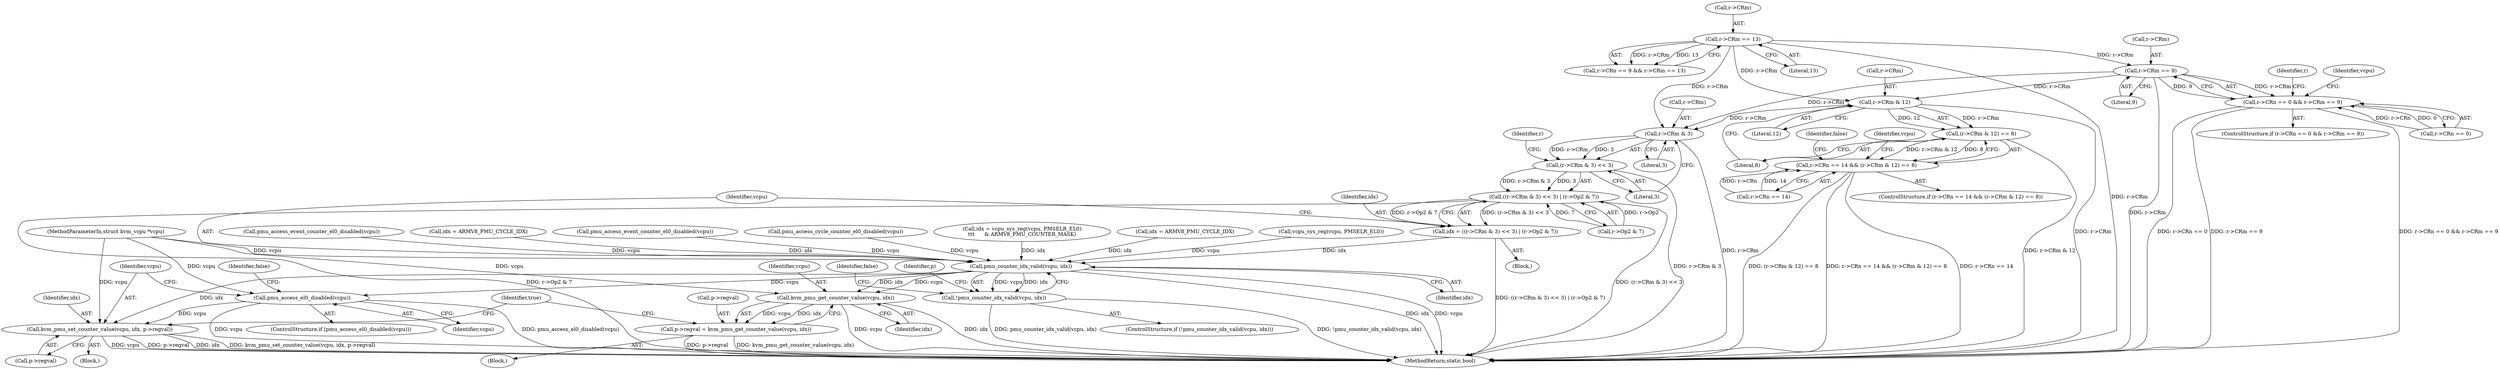 digraph "0_linux_9e3f7a29694049edd728e2400ab57ad7553e5aa9@pointer" {
"1000179" [label="(Call,r->CRm == 9)"];
"1000126" [label="(Call,r->CRm == 13)"];
"1000173" [label="(Call,r->CRn == 0 && r->CRm == 9)"];
"1000202" [label="(Call,r->CRm & 12)"];
"1000201" [label="(Call,(r->CRm & 12) == 8)"];
"1000195" [label="(Call,r->CRn == 14 && (r->CRm & 12) == 8)"];
"1000218" [label="(Call,r->CRm & 3)"];
"1000217" [label="(Call,(r->CRm & 3) << 3)"];
"1000216" [label="(Call,((r->CRm & 3) << 3) | (r->Op2 & 7))"];
"1000214" [label="(Call,idx = ((r->CRm & 3) << 3) | (r->Op2 & 7))"];
"1000235" [label="(Call,pmu_counter_idx_valid(vcpu, idx))"];
"1000234" [label="(Call,!pmu_counter_idx_valid(vcpu, idx))"];
"1000246" [label="(Call,pmu_access_el0_disabled(vcpu))"];
"1000250" [label="(Call,kvm_pmu_set_counter_value(vcpu, idx, p->regval))"];
"1000262" [label="(Call,kvm_pmu_get_counter_value(vcpu, idx))"];
"1000258" [label="(Call,p->regval = kvm_pmu_get_counter_value(vcpu, idx))"];
"1000208" [label="(Block,)"];
"1000215" [label="(Identifier,idx)"];
"1000262" [label="(Call,kvm_pmu_get_counter_value(vcpu, idx))"];
"1000183" [label="(Literal,9)"];
"1000222" [label="(Literal,3)"];
"1000263" [label="(Identifier,vcpu)"];
"1000235" [label="(Call,pmu_counter_idx_valid(vcpu, idx))"];
"1000257" [label="(Block,)"];
"1000267" [label="(MethodReturn,static bool)"];
"1000236" [label="(Identifier,vcpu)"];
"1000245" [label="(ControlStructure,if (pmu_access_el0_disabled(vcpu)))"];
"1000249" [label="(Identifier,false)"];
"1000237" [label="(Identifier,idx)"];
"1000244" [label="(Block,)"];
"1000226" [label="(Identifier,r)"];
"1000190" [label="(Call,idx = ARMV8_PMU_CYCLE_IDX)"];
"1000247" [label="(Identifier,vcpu)"];
"1000216" [label="(Call,((r->CRm & 3) << 3) | (r->Op2 & 7))"];
"1000127" [label="(Call,r->CRm)"];
"1000187" [label="(Identifier,vcpu)"];
"1000207" [label="(Literal,8)"];
"1000120" [label="(Call,r->CRn == 9 && r->CRm == 13)"];
"1000210" [label="(Call,pmu_access_event_counter_el0_disabled(vcpu))"];
"1000173" [label="(Call,r->CRn == 0 && r->CRm == 9)"];
"1000234" [label="(Call,!pmu_counter_idx_valid(vcpu, idx))"];
"1000252" [label="(Identifier,idx)"];
"1000217" [label="(Call,(r->CRm & 3) << 3)"];
"1000160" [label="(Call,pmu_access_cycle_counter_el0_disabled(vcpu))"];
"1000172" [label="(ControlStructure,if (r->CRn == 0 && r->CRm == 9))"];
"1000218" [label="(Call,r->CRm & 3)"];
"1000144" [label="(Call,idx = vcpu_sys_reg(vcpu, PMSELR_EL0)\n\t\t\t      & ARMV8_PMU_COUNTER_MASK)"];
"1000179" [label="(Call,r->CRm == 9)"];
"1000224" [label="(Call,r->Op2 & 7)"];
"1000203" [label="(Call,r->CRm)"];
"1000246" [label="(Call,pmu_access_el0_disabled(vcpu))"];
"1000126" [label="(Call,r->CRm == 13)"];
"1000201" [label="(Call,(r->CRm & 12) == 8)"];
"1000232" [label="(Identifier,false)"];
"1000250" [label="(Call,kvm_pmu_set_counter_value(vcpu, idx, p->regval))"];
"1000239" [label="(Identifier,false)"];
"1000242" [label="(Identifier,p)"];
"1000264" [label="(Identifier,idx)"];
"1000195" [label="(Call,r->CRn == 14 && (r->CRm & 12) == 8)"];
"1000223" [label="(Literal,3)"];
"1000214" [label="(Call,idx = ((r->CRm & 3) << 3) | (r->Op2 & 7))"];
"1000164" [label="(Call,idx = ARMV8_PMU_CYCLE_IDX)"];
"1000130" [label="(Literal,13)"];
"1000206" [label="(Literal,12)"];
"1000194" [label="(ControlStructure,if (r->CRn == 14 && (r->CRm & 12) == 8))"];
"1000219" [label="(Call,r->CRm)"];
"1000180" [label="(Call,r->CRm)"];
"1000266" [label="(Identifier,true)"];
"1000258" [label="(Call,p->regval = kvm_pmu_get_counter_value(vcpu, idx))"];
"1000174" [label="(Call,r->CRn == 0)"];
"1000196" [label="(Call,r->CRn == 14)"];
"1000211" [label="(Identifier,vcpu)"];
"1000202" [label="(Call,r->CRm & 12)"];
"1000105" [label="(MethodParameterIn,struct kvm_vcpu *vcpu)"];
"1000198" [label="(Identifier,r)"];
"1000147" [label="(Call,vcpu_sys_reg(vcpu, PMSELR_EL0))"];
"1000251" [label="(Identifier,vcpu)"];
"1000253" [label="(Call,p->regval)"];
"1000259" [label="(Call,p->regval)"];
"1000186" [label="(Call,pmu_access_event_counter_el0_disabled(vcpu))"];
"1000233" [label="(ControlStructure,if (!pmu_counter_idx_valid(vcpu, idx)))"];
"1000179" -> "1000173"  [label="AST: "];
"1000179" -> "1000183"  [label="CFG: "];
"1000180" -> "1000179"  [label="AST: "];
"1000183" -> "1000179"  [label="AST: "];
"1000173" -> "1000179"  [label="CFG: "];
"1000179" -> "1000267"  [label="DDG: r->CRm"];
"1000179" -> "1000173"  [label="DDG: r->CRm"];
"1000179" -> "1000173"  [label="DDG: 9"];
"1000126" -> "1000179"  [label="DDG: r->CRm"];
"1000179" -> "1000202"  [label="DDG: r->CRm"];
"1000179" -> "1000218"  [label="DDG: r->CRm"];
"1000126" -> "1000120"  [label="AST: "];
"1000126" -> "1000130"  [label="CFG: "];
"1000127" -> "1000126"  [label="AST: "];
"1000130" -> "1000126"  [label="AST: "];
"1000120" -> "1000126"  [label="CFG: "];
"1000126" -> "1000267"  [label="DDG: r->CRm"];
"1000126" -> "1000120"  [label="DDG: r->CRm"];
"1000126" -> "1000120"  [label="DDG: 13"];
"1000126" -> "1000202"  [label="DDG: r->CRm"];
"1000126" -> "1000218"  [label="DDG: r->CRm"];
"1000173" -> "1000172"  [label="AST: "];
"1000173" -> "1000174"  [label="CFG: "];
"1000174" -> "1000173"  [label="AST: "];
"1000187" -> "1000173"  [label="CFG: "];
"1000198" -> "1000173"  [label="CFG: "];
"1000173" -> "1000267"  [label="DDG: r->CRm == 9"];
"1000173" -> "1000267"  [label="DDG: r->CRn == 0 && r->CRm == 9"];
"1000173" -> "1000267"  [label="DDG: r->CRn == 0"];
"1000174" -> "1000173"  [label="DDG: r->CRn"];
"1000174" -> "1000173"  [label="DDG: 0"];
"1000202" -> "1000201"  [label="AST: "];
"1000202" -> "1000206"  [label="CFG: "];
"1000203" -> "1000202"  [label="AST: "];
"1000206" -> "1000202"  [label="AST: "];
"1000207" -> "1000202"  [label="CFG: "];
"1000202" -> "1000267"  [label="DDG: r->CRm"];
"1000202" -> "1000201"  [label="DDG: r->CRm"];
"1000202" -> "1000201"  [label="DDG: 12"];
"1000202" -> "1000218"  [label="DDG: r->CRm"];
"1000201" -> "1000195"  [label="AST: "];
"1000201" -> "1000207"  [label="CFG: "];
"1000207" -> "1000201"  [label="AST: "];
"1000195" -> "1000201"  [label="CFG: "];
"1000201" -> "1000267"  [label="DDG: r->CRm & 12"];
"1000201" -> "1000195"  [label="DDG: r->CRm & 12"];
"1000201" -> "1000195"  [label="DDG: 8"];
"1000195" -> "1000194"  [label="AST: "];
"1000195" -> "1000196"  [label="CFG: "];
"1000196" -> "1000195"  [label="AST: "];
"1000211" -> "1000195"  [label="CFG: "];
"1000232" -> "1000195"  [label="CFG: "];
"1000195" -> "1000267"  [label="DDG: (r->CRm & 12) == 8"];
"1000195" -> "1000267"  [label="DDG: r->CRn == 14 && (r->CRm & 12) == 8"];
"1000195" -> "1000267"  [label="DDG: r->CRn == 14"];
"1000196" -> "1000195"  [label="DDG: r->CRn"];
"1000196" -> "1000195"  [label="DDG: 14"];
"1000218" -> "1000217"  [label="AST: "];
"1000218" -> "1000222"  [label="CFG: "];
"1000219" -> "1000218"  [label="AST: "];
"1000222" -> "1000218"  [label="AST: "];
"1000223" -> "1000218"  [label="CFG: "];
"1000218" -> "1000267"  [label="DDG: r->CRm"];
"1000218" -> "1000217"  [label="DDG: r->CRm"];
"1000218" -> "1000217"  [label="DDG: 3"];
"1000217" -> "1000216"  [label="AST: "];
"1000217" -> "1000223"  [label="CFG: "];
"1000223" -> "1000217"  [label="AST: "];
"1000226" -> "1000217"  [label="CFG: "];
"1000217" -> "1000267"  [label="DDG: r->CRm & 3"];
"1000217" -> "1000216"  [label="DDG: r->CRm & 3"];
"1000217" -> "1000216"  [label="DDG: 3"];
"1000216" -> "1000214"  [label="AST: "];
"1000216" -> "1000224"  [label="CFG: "];
"1000224" -> "1000216"  [label="AST: "];
"1000214" -> "1000216"  [label="CFG: "];
"1000216" -> "1000267"  [label="DDG: (r->CRm & 3) << 3"];
"1000216" -> "1000267"  [label="DDG: r->Op2 & 7"];
"1000216" -> "1000214"  [label="DDG: (r->CRm & 3) << 3"];
"1000216" -> "1000214"  [label="DDG: r->Op2 & 7"];
"1000224" -> "1000216"  [label="DDG: r->Op2"];
"1000224" -> "1000216"  [label="DDG: 7"];
"1000214" -> "1000208"  [label="AST: "];
"1000215" -> "1000214"  [label="AST: "];
"1000236" -> "1000214"  [label="CFG: "];
"1000214" -> "1000267"  [label="DDG: ((r->CRm & 3) << 3) | (r->Op2 & 7)"];
"1000214" -> "1000235"  [label="DDG: idx"];
"1000235" -> "1000234"  [label="AST: "];
"1000235" -> "1000237"  [label="CFG: "];
"1000236" -> "1000235"  [label="AST: "];
"1000237" -> "1000235"  [label="AST: "];
"1000234" -> "1000235"  [label="CFG: "];
"1000235" -> "1000267"  [label="DDG: idx"];
"1000235" -> "1000267"  [label="DDG: vcpu"];
"1000235" -> "1000234"  [label="DDG: vcpu"];
"1000235" -> "1000234"  [label="DDG: idx"];
"1000186" -> "1000235"  [label="DDG: vcpu"];
"1000147" -> "1000235"  [label="DDG: vcpu"];
"1000210" -> "1000235"  [label="DDG: vcpu"];
"1000160" -> "1000235"  [label="DDG: vcpu"];
"1000105" -> "1000235"  [label="DDG: vcpu"];
"1000190" -> "1000235"  [label="DDG: idx"];
"1000144" -> "1000235"  [label="DDG: idx"];
"1000164" -> "1000235"  [label="DDG: idx"];
"1000235" -> "1000246"  [label="DDG: vcpu"];
"1000235" -> "1000250"  [label="DDG: idx"];
"1000235" -> "1000262"  [label="DDG: vcpu"];
"1000235" -> "1000262"  [label="DDG: idx"];
"1000234" -> "1000233"  [label="AST: "];
"1000239" -> "1000234"  [label="CFG: "];
"1000242" -> "1000234"  [label="CFG: "];
"1000234" -> "1000267"  [label="DDG: pmu_counter_idx_valid(vcpu, idx)"];
"1000234" -> "1000267"  [label="DDG: !pmu_counter_idx_valid(vcpu, idx)"];
"1000246" -> "1000245"  [label="AST: "];
"1000246" -> "1000247"  [label="CFG: "];
"1000247" -> "1000246"  [label="AST: "];
"1000249" -> "1000246"  [label="CFG: "];
"1000251" -> "1000246"  [label="CFG: "];
"1000246" -> "1000267"  [label="DDG: pmu_access_el0_disabled(vcpu)"];
"1000246" -> "1000267"  [label="DDG: vcpu"];
"1000105" -> "1000246"  [label="DDG: vcpu"];
"1000246" -> "1000250"  [label="DDG: vcpu"];
"1000250" -> "1000244"  [label="AST: "];
"1000250" -> "1000253"  [label="CFG: "];
"1000251" -> "1000250"  [label="AST: "];
"1000252" -> "1000250"  [label="AST: "];
"1000253" -> "1000250"  [label="AST: "];
"1000266" -> "1000250"  [label="CFG: "];
"1000250" -> "1000267"  [label="DDG: kvm_pmu_set_counter_value(vcpu, idx, p->regval)"];
"1000250" -> "1000267"  [label="DDG: vcpu"];
"1000250" -> "1000267"  [label="DDG: p->regval"];
"1000250" -> "1000267"  [label="DDG: idx"];
"1000105" -> "1000250"  [label="DDG: vcpu"];
"1000262" -> "1000258"  [label="AST: "];
"1000262" -> "1000264"  [label="CFG: "];
"1000263" -> "1000262"  [label="AST: "];
"1000264" -> "1000262"  [label="AST: "];
"1000258" -> "1000262"  [label="CFG: "];
"1000262" -> "1000267"  [label="DDG: vcpu"];
"1000262" -> "1000267"  [label="DDG: idx"];
"1000262" -> "1000258"  [label="DDG: vcpu"];
"1000262" -> "1000258"  [label="DDG: idx"];
"1000105" -> "1000262"  [label="DDG: vcpu"];
"1000258" -> "1000257"  [label="AST: "];
"1000259" -> "1000258"  [label="AST: "];
"1000266" -> "1000258"  [label="CFG: "];
"1000258" -> "1000267"  [label="DDG: p->regval"];
"1000258" -> "1000267"  [label="DDG: kvm_pmu_get_counter_value(vcpu, idx)"];
}
